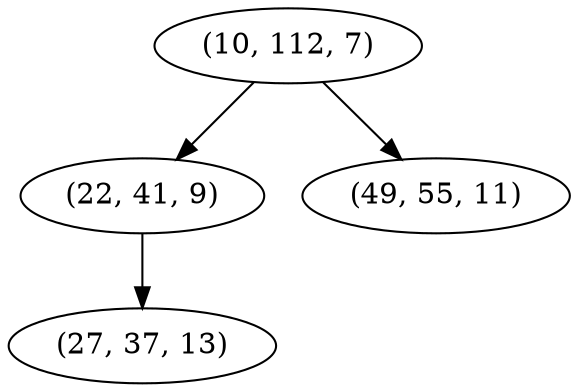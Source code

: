 digraph tree {
    "(10, 112, 7)";
    "(22, 41, 9)";
    "(27, 37, 13)";
    "(49, 55, 11)";
    "(10, 112, 7)" -> "(22, 41, 9)";
    "(10, 112, 7)" -> "(49, 55, 11)";
    "(22, 41, 9)" -> "(27, 37, 13)";
}
